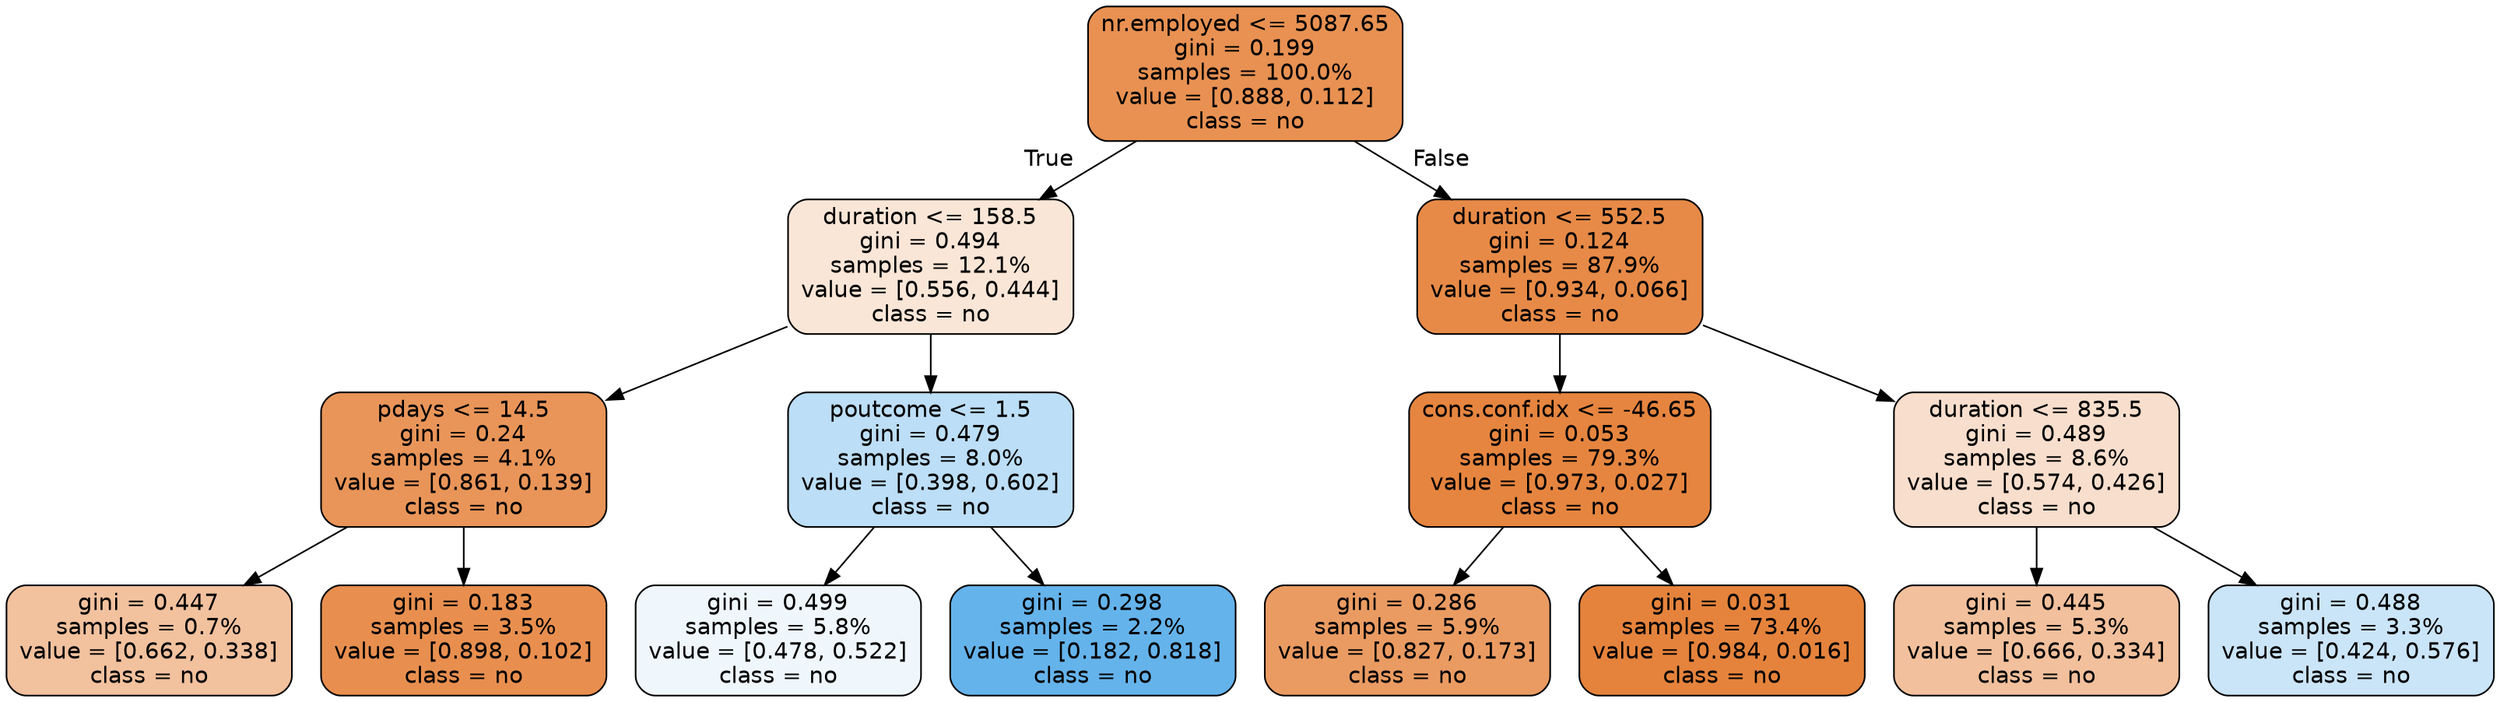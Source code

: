 digraph Tree {
node [shape=box, style="filled, rounded", color="black", fontname=helvetica] ;
edge [fontname=helvetica] ;
0 [label="nr.employed <= 5087.65\ngini = 0.199\nsamples = 100.0%\nvalue = [0.888, 0.112]\nclass = no", fillcolor="#e89152"] ;
1 [label="duration <= 158.5\ngini = 0.494\nsamples = 12.1%\nvalue = [0.556, 0.444]\nclass = no", fillcolor="#fae6d7"] ;
0 -> 1 [labeldistance=2.5, labelangle=45, headlabel="True"] ;
2 [label="pdays <= 14.5\ngini = 0.24\nsamples = 4.1%\nvalue = [0.861, 0.139]\nclass = no", fillcolor="#e99559"] ;
1 -> 2 ;
3 [label="gini = 0.447\nsamples = 0.7%\nvalue = [0.662, 0.338]\nclass = no", fillcolor="#f2c19e"] ;
2 -> 3 ;
4 [label="gini = 0.183\nsamples = 3.5%\nvalue = [0.898, 0.102]\nclass = no", fillcolor="#e88f4f"] ;
2 -> 4 ;
5 [label="poutcome <= 1.5\ngini = 0.479\nsamples = 8.0%\nvalue = [0.398, 0.602]\nclass = no", fillcolor="#bcdef6"] ;
1 -> 5 ;
6 [label="gini = 0.499\nsamples = 5.8%\nvalue = [0.478, 0.522]\nclass = no", fillcolor="#eff7fd"] ;
5 -> 6 ;
7 [label="gini = 0.298\nsamples = 2.2%\nvalue = [0.182, 0.818]\nclass = no", fillcolor="#65b3eb"] ;
5 -> 7 ;
8 [label="duration <= 552.5\ngini = 0.124\nsamples = 87.9%\nvalue = [0.934, 0.066]\nclass = no", fillcolor="#e78a47"] ;
0 -> 8 [labeldistance=2.5, labelangle=-45, headlabel="False"] ;
9 [label="cons.conf.idx <= -46.65\ngini = 0.053\nsamples = 79.3%\nvalue = [0.973, 0.027]\nclass = no", fillcolor="#e6853f"] ;
8 -> 9 ;
10 [label="gini = 0.286\nsamples = 5.9%\nvalue = [0.827, 0.173]\nclass = no", fillcolor="#ea9b62"] ;
9 -> 10 ;
11 [label="gini = 0.031\nsamples = 73.4%\nvalue = [0.984, 0.016]\nclass = no", fillcolor="#e5833c"] ;
9 -> 11 ;
12 [label="duration <= 835.5\ngini = 0.489\nsamples = 8.6%\nvalue = [0.574, 0.426]\nclass = no", fillcolor="#f8decc"] ;
8 -> 12 ;
13 [label="gini = 0.445\nsamples = 5.3%\nvalue = [0.666, 0.334]\nclass = no", fillcolor="#f2c09c"] ;
12 -> 13 ;
14 [label="gini = 0.488\nsamples = 3.3%\nvalue = [0.424, 0.576]\nclass = no", fillcolor="#cbe5f8"] ;
12 -> 14 ;
}